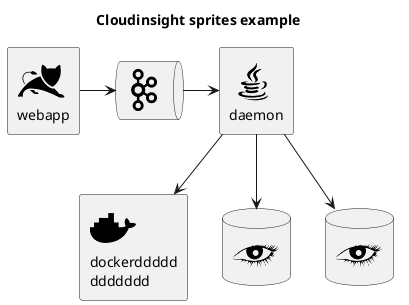 @startuml
'!include <cloudinsight/docker>
'rectangle "<img:./../../img/docker-icon.png{scale=0.2}>\n개발환경" as dev_env

!include <cloudinsight/tomcat>
!include <cloudinsight/kafka>
!include <cloudinsight/java>
!include <cloudinsight/cassandra>
!include <cloudinsight/docker>

'!define SPRITESURL https://raw.githubusercontent.com/rabelenda/cicon-plantuml-sprites/v1.0/sprites
'!includeurl SPRITESURL/tomcat.puml
'!includeurl SPRITESURL/kafka.puml
'!includeurl SPRITESURL/java.puml
'!includeurl SPRITESURL/cassandra.puml
'!includeurl SPRITESURL/docker.puml

title Cloudinsight sprites example

skinparam monochrome true

rectangle "<$tomcat>\nwebapp" as webapp
rectangle "<$docker>\ndockerddddd\nddddddd" as docker
queue "<$kafka>" as kafka
rectangle "<$java>\ndaemon" as daemon
database "<$cassandra>" as cassandra
database "<$cassandra>" as cassandra2

webapp -> kafka
kafka -> daemon
daemon --> cassandra
daemon --> cassandra2
daemon --> docker
@enduml